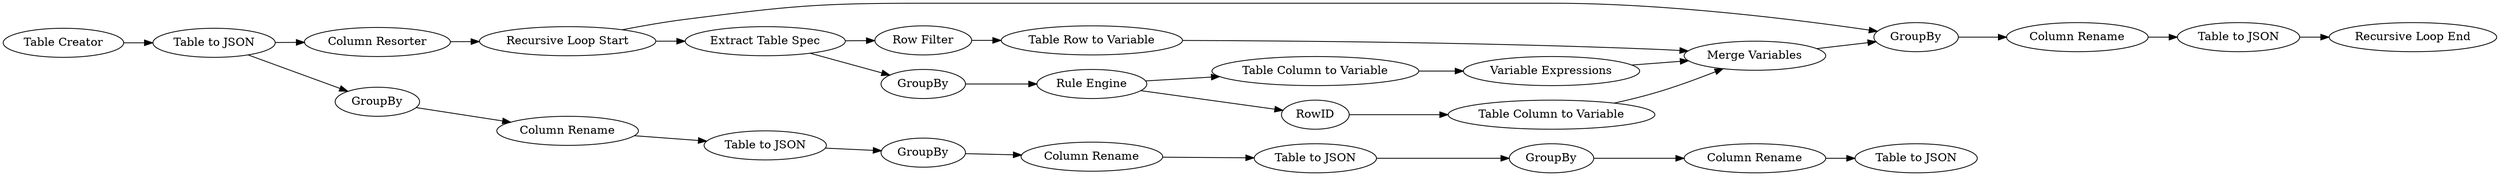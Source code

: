digraph {
	"7708262531940854236_15" [label="Recursive Loop Start"]
	"7708262531940854236_10" [label=GroupBy]
	"7708262531940854236_11" [label="Column Rename"]
	"160614770471272022_29" [label="Table Row to Variable"]
	"7708262531940854236_17" [label="Table to JSON"]
	"7708262531940854236_6" [label="Column Rename"]
	"7708262531940854236_7" [label="Table to JSON"]
	"7708262531940854236_27" [label="Column Resorter"]
	"7708262531940854236_14" [label=GroupBy]
	"7708262531940854236_18" [label=GroupBy]
	"160614770471272022_31" [label="Table Column to Variable"]
	"160614770471272022_32" [label="Table Column to Variable"]
	"160614770471272022_24" [label=RowID]
	"7708262531940854236_5" [label="Table to JSON"]
	"160614770471272022_21" [label="Extract Table Spec"]
	"7708262531940854236_8" [label=GroupBy]
	"7708262531940854236_1" [label="Table Creator"]
	"7708262531940854236_19" [label="Column Rename"]
	"7708262531940854236_12" [label="Table to JSON"]
	"160614770471272022_33" [label="Merge Variables"]
	"160614770471272022_23" [label="Rule Engine"]
	"7708262531940854236_9" [label="Table to JSON"]
	"7708262531940854236_13" [label="Column Rename"]
	"7708262531940854236_16" [label="Recursive Loop End"]
	"160614770471272022_28" [label="Row Filter"]
	"160614770471272022_22" [label=GroupBy]
	"160614770471272022_34" [label="Variable Expressions"]
	"7708262531940854236_1" -> "7708262531940854236_5"
	"160614770471272022_23" -> "160614770471272022_32"
	"7708262531940854236_18" -> "7708262531940854236_19"
	"7708262531940854236_6" -> "7708262531940854236_7"
	"7708262531940854236_5" -> "7708262531940854236_27"
	"7708262531940854236_11" -> "7708262531940854236_9"
	"7708262531940854236_10" -> "7708262531940854236_11"
	"7708262531940854236_15" -> "7708262531940854236_18"
	"7708262531940854236_15" -> "160614770471272022_21"
	"160614770471272022_34" -> "160614770471272022_33"
	"160614770471272022_33" -> "7708262531940854236_18"
	"7708262531940854236_14" -> "7708262531940854236_13"
	"7708262531940854236_9" -> "7708262531940854236_14"
	"160614770471272022_24" -> "160614770471272022_31"
	"7708262531940854236_5" -> "7708262531940854236_8"
	"160614770471272022_29" -> "160614770471272022_33"
	"7708262531940854236_27" -> "7708262531940854236_15"
	"7708262531940854236_17" -> "7708262531940854236_16"
	"7708262531940854236_19" -> "7708262531940854236_17"
	"160614770471272022_32" -> "160614770471272022_34"
	"160614770471272022_21" -> "160614770471272022_22"
	"160614770471272022_31" -> "160614770471272022_33"
	"160614770471272022_23" -> "160614770471272022_24"
	"7708262531940854236_7" -> "7708262531940854236_10"
	"7708262531940854236_8" -> "7708262531940854236_6"
	"7708262531940854236_13" -> "7708262531940854236_12"
	"160614770471272022_21" -> "160614770471272022_28"
	"160614770471272022_28" -> "160614770471272022_29"
	"160614770471272022_22" -> "160614770471272022_23"
	rankdir=LR
}
